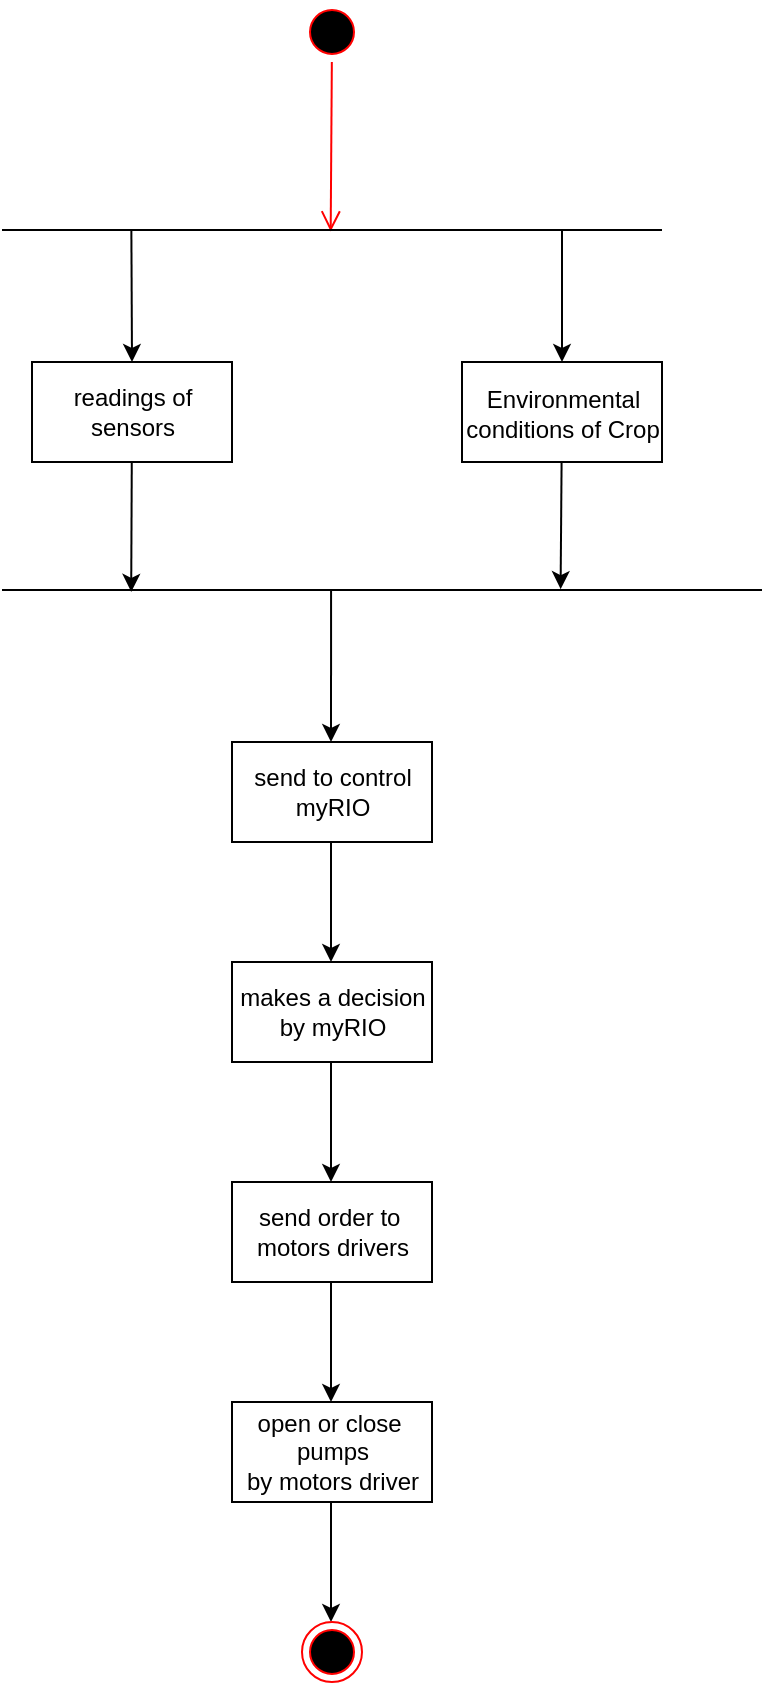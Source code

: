 <mxfile version="20.7.4" type="device"><diagram id="bjinJ1boLkgjuonL6FCm" name="Page-1"><mxGraphModel dx="384" dy="224" grid="1" gridSize="10" guides="1" tooltips="1" connect="1" arrows="1" fold="1" page="1" pageScale="1" pageWidth="850" pageHeight="1100" math="0" shadow="0"><root><mxCell id="0"/><mxCell id="1" parent="0"/><mxCell id="YjW9FFmvymUP952eY2B9-6" style="edgeStyle=none;rounded=0;orthogonalLoop=1;jettySize=auto;html=1;entryX=0.17;entryY=0.617;entryDx=0;entryDy=0;entryPerimeter=0;" parent="1" source="AHrZptyba8wfE7c3qW3--3" target="YjW9FFmvymUP952eY2B9-5" edge="1"><mxGeometry relative="1" as="geometry"/></mxCell><mxCell id="AHrZptyba8wfE7c3qW3--3" value="readings of&lt;br&gt;sensors" style="html=1;dashed=0;whitespace=wrap;" parent="1" vertex="1"><mxGeometry x="235" y="180" width="100" height="50" as="geometry"/></mxCell><mxCell id="AHrZptyba8wfE7c3qW3--4" value="" style="endArrow=classic;html=1;rounded=0;exitX=0.433;exitY=0.53;exitDx=0;exitDy=0;exitPerimeter=0;" parent="1" source="YjW9FFmvymUP952eY2B9-5" edge="1"><mxGeometry width="50" height="50" relative="1" as="geometry"><mxPoint x="384.5" y="310" as="sourcePoint"/><mxPoint x="384.5" y="370" as="targetPoint"/></mxGeometry></mxCell><mxCell id="AHrZptyba8wfE7c3qW3--5" value="" style="ellipse;html=1;shape=startState;fillColor=#000000;strokeColor=#ff0000;" parent="1" vertex="1"><mxGeometry x="370" width="30" height="30" as="geometry"/></mxCell><mxCell id="AHrZptyba8wfE7c3qW3--6" value="" style="html=1;verticalAlign=bottom;endArrow=open;endSize=8;strokeColor=#ff0000;rounded=0;entryX=0.498;entryY=0.588;entryDx=0;entryDy=0;entryPerimeter=0;" parent="1" source="AHrZptyba8wfE7c3qW3--5" target="YjW9FFmvymUP952eY2B9-1" edge="1"><mxGeometry relative="1" as="geometry"><mxPoint x="385" y="100" as="targetPoint"/></mxGeometry></mxCell><mxCell id="AHrZptyba8wfE7c3qW3--7" value="send to control&lt;br&gt;myRIO" style="html=1;dashed=0;whitespace=wrap;" parent="1" vertex="1"><mxGeometry x="335" y="370" width="100" height="50" as="geometry"/></mxCell><mxCell id="AHrZptyba8wfE7c3qW3--8" value="" style="endArrow=classic;html=1;rounded=0;" parent="1" edge="1"><mxGeometry width="50" height="50" relative="1" as="geometry"><mxPoint x="384.5" y="420" as="sourcePoint"/><mxPoint x="384.5" y="480" as="targetPoint"/><Array as="points"><mxPoint x="384.5" y="460"/></Array></mxGeometry></mxCell><mxCell id="AHrZptyba8wfE7c3qW3--9" value="makes a decision&lt;br&gt;by myRIO" style="html=1;dashed=0;whitespace=wrap;" parent="1" vertex="1"><mxGeometry x="335" y="480" width="100" height="50" as="geometry"/></mxCell><mxCell id="AHrZptyba8wfE7c3qW3--10" value="" style="endArrow=classic;html=1;rounded=0;" parent="1" edge="1"><mxGeometry width="50" height="50" relative="1" as="geometry"><mxPoint x="384.5" y="530" as="sourcePoint"/><mxPoint x="384.5" y="590" as="targetPoint"/><Array as="points"><mxPoint x="384.5" y="560"/></Array></mxGeometry></mxCell><mxCell id="AHrZptyba8wfE7c3qW3--11" value="send order to&amp;nbsp;&lt;br&gt;motors drivers" style="html=1;dashed=0;whitespace=wrap;" parent="1" vertex="1"><mxGeometry x="335" y="590" width="100" height="50" as="geometry"/></mxCell><mxCell id="AHrZptyba8wfE7c3qW3--12" value="" style="endArrow=classic;html=1;rounded=0;" parent="1" edge="1"><mxGeometry width="50" height="50" relative="1" as="geometry"><mxPoint x="384.5" y="640" as="sourcePoint"/><mxPoint x="384.5" y="700" as="targetPoint"/></mxGeometry></mxCell><mxCell id="AHrZptyba8wfE7c3qW3--13" value="open or close&amp;nbsp;&lt;br&gt;pumps&lt;br&gt;by motors driver" style="html=1;dashed=0;whitespace=wrap;" parent="1" vertex="1"><mxGeometry x="335" y="700" width="100" height="50" as="geometry"/></mxCell><mxCell id="AHrZptyba8wfE7c3qW3--14" value="" style="endArrow=classic;html=1;rounded=0;" parent="1" edge="1"><mxGeometry width="50" height="50" relative="1" as="geometry"><mxPoint x="384.5" y="750" as="sourcePoint"/><mxPoint x="384.5" y="810" as="targetPoint"/></mxGeometry></mxCell><mxCell id="AHrZptyba8wfE7c3qW3--15" value="" style="ellipse;html=1;shape=endState;fillColor=#000000;strokeColor=#ff0000;" parent="1" vertex="1"><mxGeometry x="370" y="810" width="30" height="30" as="geometry"/></mxCell><mxCell id="YjW9FFmvymUP952eY2B9-1" value="" style="line;strokeWidth=1;fillColor=none;align=left;verticalAlign=middle;spacingTop=-1;spacingLeft=3;spacingRight=3;rotatable=0;labelPosition=right;points=[];portConstraint=eastwest;strokeColor=inherit;" parent="1" vertex="1"><mxGeometry x="220" y="110" width="330" height="8" as="geometry"/></mxCell><mxCell id="YjW9FFmvymUP952eY2B9-2" value="" style="endArrow=classic;html=1;rounded=0;entryX=0.5;entryY=0;entryDx=0;entryDy=0;exitX=0.196;exitY=0.436;exitDx=0;exitDy=0;exitPerimeter=0;" parent="1" source="YjW9FFmvymUP952eY2B9-1" target="AHrZptyba8wfE7c3qW3--3" edge="1"><mxGeometry width="50" height="50" relative="1" as="geometry"><mxPoint x="70" y="200" as="sourcePoint"/><mxPoint x="120" y="150" as="targetPoint"/></mxGeometry></mxCell><mxCell id="YjW9FFmvymUP952eY2B9-7" style="edgeStyle=none;rounded=0;orthogonalLoop=1;jettySize=auto;html=1;entryX=0.735;entryY=0.447;entryDx=0;entryDy=0;entryPerimeter=0;" parent="1" source="YjW9FFmvymUP952eY2B9-3" target="YjW9FFmvymUP952eY2B9-5" edge="1"><mxGeometry relative="1" as="geometry"><mxPoint x="500" y="290" as="targetPoint"/></mxGeometry></mxCell><mxCell id="YjW9FFmvymUP952eY2B9-3" value="&lt;font size=&quot;1&quot;&gt;&lt;span style=&quot;font-size: 14px;&quot;&gt;&amp;nbsp;&lt;/span&gt;&lt;/font&gt;Environmental&amp;nbsp;&lt;div&gt;conditions&amp;nbsp;&lt;span style=&quot;background-color: initial;&quot;&gt;of Crop&lt;/span&gt;&lt;/div&gt;" style="html=1;dashed=0;whitespace=wrap;" parent="1" vertex="1"><mxGeometry x="450" y="180" width="100" height="50" as="geometry"/></mxCell><mxCell id="YjW9FFmvymUP952eY2B9-4" value="" style="endArrow=classic;html=1;rounded=0;entryX=0.5;entryY=0;entryDx=0;entryDy=0;" parent="1" target="YjW9FFmvymUP952eY2B9-3" edge="1"><mxGeometry width="50" height="50" relative="1" as="geometry"><mxPoint x="500" y="114" as="sourcePoint"/><mxPoint x="450" y="130" as="targetPoint"/></mxGeometry></mxCell><mxCell id="YjW9FFmvymUP952eY2B9-5" value="" style="line;strokeWidth=1;fillColor=none;align=left;verticalAlign=middle;spacingTop=-1;spacingLeft=3;spacingRight=3;rotatable=0;labelPosition=right;points=[];portConstraint=eastwest;strokeColor=inherit;" parent="1" vertex="1"><mxGeometry x="220" y="290" width="380" height="8" as="geometry"/></mxCell></root></mxGraphModel></diagram></mxfile>